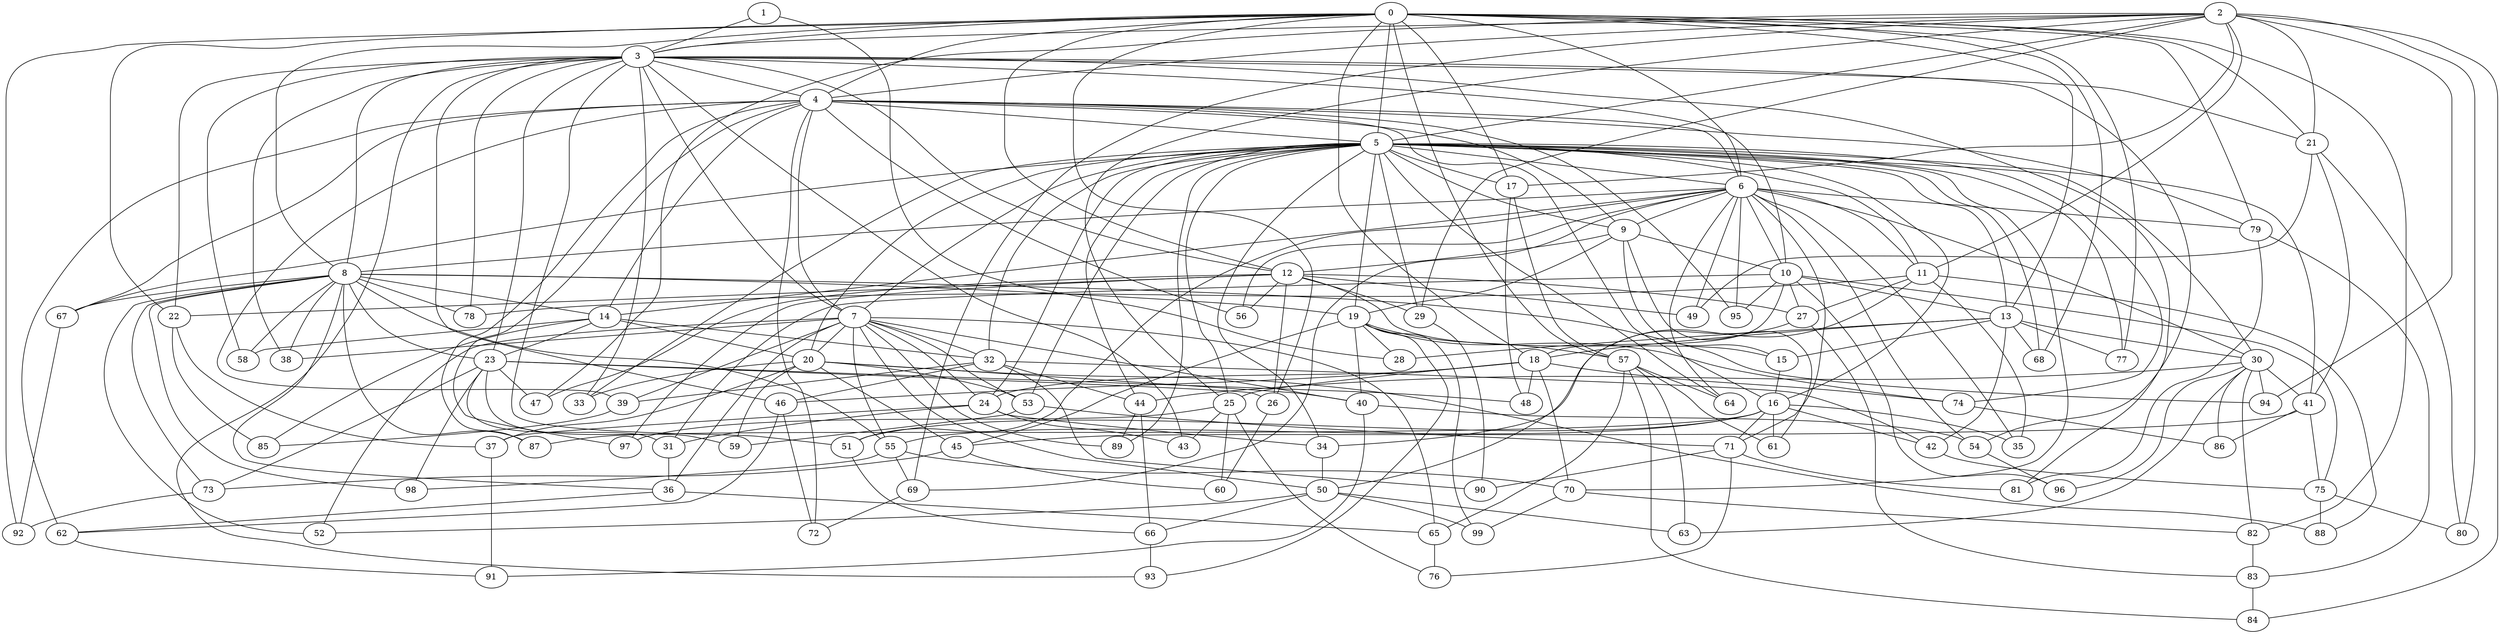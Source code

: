 strict graph "barabasi_albert_graph(100,3)" {
0;
1;
2;
3;
4;
5;
6;
7;
8;
9;
10;
11;
12;
13;
14;
15;
16;
17;
18;
19;
20;
21;
22;
23;
24;
25;
26;
27;
28;
29;
30;
31;
32;
33;
34;
35;
36;
37;
38;
39;
40;
41;
42;
43;
44;
45;
46;
47;
48;
49;
50;
51;
52;
53;
54;
55;
56;
57;
58;
59;
60;
61;
62;
63;
64;
65;
66;
67;
68;
69;
70;
71;
72;
73;
74;
75;
76;
77;
78;
79;
80;
81;
82;
83;
84;
85;
86;
87;
88;
89;
90;
91;
92;
93;
94;
95;
96;
97;
98;
99;
0 -- 68  [is_available=True, prob="0.368598315486"];
0 -- 3  [is_available=True, prob="0.322458645153"];
0 -- 4  [is_available=True, prob="0.0276247871118"];
0 -- 5  [is_available=True, prob="0.611641202373"];
0 -- 6  [is_available=True, prob="0.637787851246"];
0 -- 8  [is_available=True, prob="1.0"];
0 -- 82  [is_available=True, prob="0.575821735239"];
0 -- 12  [is_available=True, prob="0.0323474015285"];
0 -- 13  [is_available=True, prob="0.371589131363"];
0 -- 77  [is_available=True, prob="0.60080006241"];
0 -- 17  [is_available=True, prob="0.418787100074"];
0 -- 18  [is_available=True, prob="0.591877306276"];
0 -- 21  [is_available=True, prob="1.0"];
0 -- 22  [is_available=True, prob="0.739490531518"];
0 -- 57  [is_available=True, prob="0.754334252988"];
0 -- 26  [is_available=True, prob="0.477973744124"];
0 -- 79  [is_available=True, prob="0.542730650939"];
0 -- 92  [is_available=True, prob="0.818146308679"];
1 -- 3  [is_available=True, prob="1.0"];
1 -- 28  [is_available=True, prob="0.378598609715"];
2 -- 3  [is_available=True, prob="0.344781682735"];
2 -- 4  [is_available=True, prob="0.933748674124"];
2 -- 5  [is_available=True, prob="1.0"];
2 -- 11  [is_available=True, prob="1.0"];
2 -- 47  [is_available=True, prob="0.824198398066"];
2 -- 80  [is_available=True, prob="1.0"];
2 -- 17  [is_available=True, prob="0.028874314424"];
2 -- 84  [is_available=True, prob="0.545250296607"];
2 -- 21  [is_available=True, prob="0.475145639201"];
2 -- 25  [is_available=True, prob="0.954530917168"];
2 -- 29  [is_available=True, prob="1.0"];
2 -- 94  [is_available=True, prob="1.0"];
2 -- 69  [is_available=True, prob="0.715319088198"];
3 -- 4  [is_available=True, prob="0.642312613103"];
3 -- 33  [is_available=True, prob="0.774244382691"];
3 -- 38  [is_available=True, prob="0.774564180182"];
3 -- 7  [is_available=True, prob="1.0"];
3 -- 8  [is_available=True, prob="0.6569549454"];
3 -- 10  [is_available=True, prob="0.102204845849"];
3 -- 43  [is_available=True, prob="1.0"];
3 -- 12  [is_available=True, prob="0.781372699568"];
3 -- 46  [is_available=True, prob="0.116676686314"];
3 -- 93  [is_available=True, prob="0.149883316729"];
3 -- 81  [is_available=True, prob="0.815598200056"];
3 -- 51  [is_available=True, prob="0.121677281289"];
3 -- 21  [is_available=True, prob="0.836829231442"];
3 -- 22  [is_available=True, prob="0.453754573731"];
3 -- 23  [is_available=True, prob="0.0900152628608"];
3 -- 58  [is_available=True, prob="0.67359749131"];
3 -- 54  [is_available=True, prob="1.0"];
3 -- 78  [is_available=True, prob="0.464025994253"];
4 -- 97  [is_available=True, prob="1.0"];
4 -- 5  [is_available=True, prob="0.681124033729"];
4 -- 6  [is_available=True, prob="1.0"];
4 -- 7  [is_available=True, prob="1.0"];
4 -- 72  [is_available=True, prob="0.116120756875"];
4 -- 9  [is_available=True, prob="0.840852710513"];
4 -- 39  [is_available=True, prob="0.49078611985"];
4 -- 14  [is_available=True, prob="0.261736179971"];
4 -- 79  [is_available=True, prob="0.286664810499"];
4 -- 16  [is_available=True, prob="1.0"];
4 -- 67  [is_available=True, prob="0.671458457967"];
4 -- 87  [is_available=True, prob="1.0"];
4 -- 56  [is_available=True, prob="0.567838659202"];
4 -- 62  [is_available=True, prob="0.892743067206"];
4 -- 95  [is_available=True, prob="0.0914250742266"];
5 -- 6  [is_available=True, prob="0.953928855383"];
5 -- 7  [is_available=True, prob="1.0"];
5 -- 9  [is_available=True, prob="0.398070324666"];
5 -- 11  [is_available=True, prob="0.45242977559"];
5 -- 13  [is_available=True, prob="0.544958173583"];
5 -- 16  [is_available=True, prob="0.677550016615"];
5 -- 17  [is_available=True, prob="1.0"];
5 -- 19  [is_available=True, prob="1.0"];
5 -- 20  [is_available=True, prob="0.609296316635"];
5 -- 24  [is_available=True, prob="0.230666194455"];
5 -- 25  [is_available=True, prob="0.621486667764"];
5 -- 29  [is_available=True, prob="0.22771187339"];
5 -- 30  [is_available=True, prob="0.78264931138"];
5 -- 32  [is_available=True, prob="1.0"];
5 -- 33  [is_available=True, prob="1.0"];
5 -- 34  [is_available=True, prob="0.325791379026"];
5 -- 41  [is_available=True, prob="0.574498934268"];
5 -- 44  [is_available=True, prob="0.423227582317"];
5 -- 53  [is_available=True, prob="0.818607579728"];
5 -- 64  [is_available=True, prob="1.0"];
5 -- 67  [is_available=True, prob="0.286829314815"];
5 -- 68  [is_available=True, prob="0.294172745239"];
5 -- 70  [is_available=True, prob="1.0"];
5 -- 74  [is_available=True, prob="1.0"];
5 -- 77  [is_available=True, prob="0.422795473785"];
5 -- 89  [is_available=True, prob="0.77327951286"];
6 -- 64  [is_available=True, prob="0.143431680507"];
6 -- 35  [is_available=True, prob="0.068710922718"];
6 -- 71  [is_available=True, prob="1.0"];
6 -- 8  [is_available=True, prob="0.277481759493"];
6 -- 9  [is_available=True, prob="0.344954497242"];
6 -- 10  [is_available=True, prob="1.0"];
6 -- 11  [is_available=True, prob="1.0"];
6 -- 14  [is_available=True, prob="0.356787252559"];
6 -- 79  [is_available=True, prob="0.503826183471"];
6 -- 49  [is_available=True, prob="1.0"];
6 -- 51  [is_available=True, prob="1.0"];
6 -- 54  [is_available=True, prob="1.0"];
6 -- 56  [is_available=True, prob="1.0"];
6 -- 95  [is_available=True, prob="1.0"];
6 -- 30  [is_available=True, prob="0.555326995176"];
6 -- 69  [is_available=True, prob="1.0"];
7 -- 32  [is_available=True, prob="0.138176535649"];
7 -- 65  [is_available=True, prob="0.446341714157"];
7 -- 38  [is_available=True, prob="0.392749620385"];
7 -- 39  [is_available=True, prob="0.363177307797"];
7 -- 40  [is_available=True, prob="1.0"];
7 -- 50  [is_available=True, prob="0.184790119005"];
7 -- 20  [is_available=True, prob="0.966683697489"];
7 -- 53  [is_available=True, prob="0.35471283093"];
7 -- 89  [is_available=True, prob="1.0"];
7 -- 55  [is_available=True, prob="0.174302642528"];
7 -- 24  [is_available=True, prob="0.258483810254"];
7 -- 36  [is_available=True, prob="0.0735093443708"];
7 -- 52  [is_available=True, prob="1.0"];
8 -- 67  [is_available=True, prob="0.0306557048988"];
8 -- 36  [is_available=True, prob="0.254634230699"];
8 -- 38  [is_available=True, prob="0.853441609658"];
8 -- 73  [is_available=True, prob="0.49191257461"];
8 -- 55  [is_available=True, prob="1.0"];
8 -- 98  [is_available=True, prob="1.0"];
8 -- 14  [is_available=True, prob="0.552992859362"];
8 -- 87  [is_available=True, prob="0.999992389909"];
8 -- 19  [is_available=True, prob="0.133062770496"];
8 -- 52  [is_available=True, prob="0.593714871912"];
8 -- 78  [is_available=True, prob="0.761537683799"];
8 -- 23  [is_available=True, prob="0.763172652668"];
8 -- 58  [is_available=True, prob="0.892741273024"];
8 -- 94  [is_available=True, prob="0.93240893429"];
9 -- 10  [is_available=True, prob="1.0"];
9 -- 12  [is_available=True, prob="0.176921762488"];
9 -- 15  [is_available=True, prob="1.0"];
9 -- 19  [is_available=True, prob="0.297041339698"];
9 -- 61  [is_available=True, prob="0.718595095771"];
10 -- 96  [is_available=True, prob="0.464900095831"];
10 -- 95  [is_available=True, prob="1.0"];
10 -- 75  [is_available=True, prob="0.892024126922"];
10 -- 13  [is_available=True, prob="0.550091318886"];
10 -- 18  [is_available=True, prob="1.0"];
10 -- 27  [is_available=True, prob="1.0"];
10 -- 31  [is_available=True, prob="0.357229740492"];
11 -- 34  [is_available=True, prob="0.795290078517"];
11 -- 35  [is_available=True, prob="0.184456235129"];
11 -- 78  [is_available=True, prob="0.344381290058"];
11 -- 88  [is_available=True, prob="0.115573856267"];
11 -- 27  [is_available=True, prob="0.595205517634"];
12 -- 97  [is_available=True, prob="0.413150246351"];
12 -- 47  [is_available=True, prob="0.999930854774"];
12 -- 15  [is_available=True, prob="0.26973224689"];
12 -- 49  [is_available=True, prob="0.668997995767"];
12 -- 22  [is_available=True, prob="0.858074388765"];
12 -- 56  [is_available=True, prob="0.577568583656"];
12 -- 26  [is_available=True, prob="0.799973145442"];
12 -- 27  [is_available=True, prob="0.311796573996"];
12 -- 29  [is_available=True, prob="0.626838650813"];
13 -- 68  [is_available=True, prob="0.388263944184"];
13 -- 77  [is_available=True, prob="1.0"];
13 -- 15  [is_available=True, prob="0.126255529663"];
13 -- 18  [is_available=True, prob="0.95599553911"];
13 -- 28  [is_available=True, prob="0.464644886955"];
13 -- 42  [is_available=True, prob="0.0588752138087"];
13 -- 30  [is_available=True, prob="0.559259725848"];
14 -- 32  [is_available=True, prob="1.0"];
14 -- 20  [is_available=True, prob="1.0"];
14 -- 85  [is_available=True, prob="0.8915405555"];
14 -- 23  [is_available=True, prob="1.0"];
14 -- 58  [is_available=True, prob="0.040283382171"];
15 -- 16  [is_available=True, prob="0.374765272327"];
16 -- 35  [is_available=True, prob="0.902490695743"];
16 -- 71  [is_available=True, prob="1.0"];
16 -- 42  [is_available=True, prob="0.958877398821"];
16 -- 87  [is_available=True, prob="1.0"];
16 -- 51  [is_available=True, prob="1.0"];
16 -- 55  [is_available=True, prob="0.460176754326"];
16 -- 61  [is_available=True, prob="0.334426713251"];
17 -- 48  [is_available=True, prob="0.710729574022"];
17 -- 57  [is_available=True, prob="1.0"];
18 -- 70  [is_available=True, prob="0.371642762248"];
18 -- 46  [is_available=True, prob="0.317442618358"];
18 -- 48  [is_available=True, prob="1.0"];
18 -- 24  [is_available=True, prob="0.446521623722"];
18 -- 25  [is_available=True, prob="1.0"];
18 -- 74  [is_available=True, prob="0.2736108326"];
19 -- 99  [is_available=True, prob="0.754118583138"];
19 -- 74  [is_available=True, prob="0.772661738982"];
19 -- 45  [is_available=True, prob="0.810302714169"];
19 -- 40  [is_available=True, prob="0.166726021666"];
19 -- 57  [is_available=True, prob="0.180044344417"];
19 -- 28  [is_available=True, prob="1.0"];
19 -- 93  [is_available=True, prob="0.939558640396"];
20 -- 33  [is_available=True, prob="0.639294127869"];
20 -- 37  [is_available=True, prob="0.275923749862"];
20 -- 40  [is_available=True, prob="1.0"];
20 -- 45  [is_available=True, prob="1.0"];
20 -- 53  [is_available=True, prob="0.070142202845"];
20 -- 88  [is_available=True, prob="0.201693690192"];
20 -- 59  [is_available=True, prob="0.992925466663"];
21 -- 41  [is_available=True, prob="0.0654203951666"];
21 -- 80  [is_available=True, prob="0.101099167298"];
21 -- 49  [is_available=True, prob="1.0"];
22 -- 37  [is_available=True, prob="0.0483884311212"];
22 -- 85  [is_available=True, prob="0.349714869215"];
23 -- 98  [is_available=True, prob="0.0615405109548"];
23 -- 73  [is_available=True, prob="0.635690974891"];
23 -- 47  [is_available=True, prob="0.284139012099"];
23 -- 48  [is_available=True, prob="1.0"];
23 -- 26  [is_available=True, prob="1.0"];
23 -- 59  [is_available=True, prob="0.640238552531"];
23 -- 31  [is_available=True, prob="0.601107370416"];
24 -- 34  [is_available=True, prob="0.324230105402"];
24 -- 37  [is_available=True, prob="0.0167385424326"];
24 -- 43  [is_available=True, prob="0.317490650556"];
24 -- 31  [is_available=True, prob="0.244004434366"];
25 -- 97  [is_available=True, prob="0.809078482097"];
25 -- 43  [is_available=True, prob="0.0760161482354"];
25 -- 76  [is_available=True, prob="0.96527726628"];
25 -- 60  [is_available=True, prob="0.946331789009"];
26 -- 60  [is_available=True, prob="0.692777905764"];
27 -- 83  [is_available=True, prob="0.73347922455"];
27 -- 50  [is_available=True, prob="1.0"];
29 -- 90  [is_available=True, prob="0.599179452205"];
30 -- 96  [is_available=True, prob="0.370663101133"];
30 -- 41  [is_available=True, prob="0.889431309782"];
30 -- 44  [is_available=True, prob="0.874635151405"];
30 -- 82  [is_available=True, prob="0.788608878642"];
30 -- 86  [is_available=True, prob="0.502646974088"];
30 -- 94  [is_available=True, prob="0.590183298477"];
30 -- 63  [is_available=True, prob="0.593099704734"];
31 -- 36  [is_available=True, prob="0.361964861648"];
32 -- 39  [is_available=True, prob="0.691307433801"];
32 -- 42  [is_available=True, prob="0.961167446918"];
32 -- 44  [is_available=True, prob="1.0"];
32 -- 46  [is_available=True, prob="0.516445093494"];
32 -- 90  [is_available=True, prob="0.505259023964"];
34 -- 50  [is_available=True, prob="0.132306429731"];
36 -- 65  [is_available=True, prob="0.838712925304"];
36 -- 62  [is_available=True, prob="0.0598076931302"];
37 -- 91  [is_available=True, prob="0.859707572358"];
39 -- 85  [is_available=True, prob="0.50783183622"];
40 -- 91  [is_available=True, prob="1.0"];
40 -- 54  [is_available=True, prob="0.468045857127"];
41 -- 75  [is_available=True, prob="0.904318000442"];
41 -- 45  [is_available=True, prob="1.0"];
41 -- 86  [is_available=True, prob="0.492805701556"];
42 -- 75  [is_available=True, prob="0.400719899622"];
44 -- 89  [is_available=True, prob="0.280446975344"];
44 -- 66  [is_available=True, prob="0.446187856491"];
45 -- 73  [is_available=True, prob="1.0"];
45 -- 60  [is_available=True, prob="1.0"];
46 -- 72  [is_available=True, prob="0.517042378337"];
46 -- 62  [is_available=True, prob="0.199361609775"];
50 -- 99  [is_available=True, prob="0.00674464598924"];
50 -- 66  [is_available=True, prob="1.0"];
50 -- 52  [is_available=True, prob="1.0"];
50 -- 63  [is_available=True, prob="0.86699781166"];
51 -- 66  [is_available=True, prob="1.0"];
53 -- 71  [is_available=True, prob="1.0"];
53 -- 59  [is_available=True, prob="1.0"];
54 -- 96  [is_available=True, prob="0.648126966332"];
55 -- 98  [is_available=True, prob="0.602532151567"];
55 -- 69  [is_available=True, prob="0.0279378487855"];
55 -- 70  [is_available=True, prob="0.748306318379"];
57 -- 64  [is_available=True, prob="0.0270678227042"];
57 -- 65  [is_available=True, prob="1.0"];
57 -- 84  [is_available=True, prob="1.0"];
57 -- 61  [is_available=True, prob="0.515035182939"];
57 -- 63  [is_available=True, prob="0.43319239483"];
62 -- 91  [is_available=True, prob="0.231340974048"];
65 -- 76  [is_available=True, prob="1.0"];
66 -- 93  [is_available=True, prob="0.344852177013"];
67 -- 92  [is_available=True, prob="0.422439942613"];
69 -- 72  [is_available=True, prob="0.671404557522"];
70 -- 99  [is_available=True, prob="0.249037864457"];
70 -- 82  [is_available=True, prob="0.806126101593"];
71 -- 76  [is_available=True, prob="0.729473245907"];
71 -- 81  [is_available=True, prob="1.0"];
71 -- 90  [is_available=True, prob="1.0"];
73 -- 92  [is_available=True, prob="1.0"];
74 -- 86  [is_available=True, prob="0.749821024798"];
75 -- 80  [is_available=True, prob="0.99773490095"];
75 -- 88  [is_available=True, prob="0.692853492249"];
79 -- 81  [is_available=True, prob="1.0"];
79 -- 83  [is_available=True, prob="0.00297624708469"];
82 -- 83  [is_available=True, prob="0.819530722566"];
83 -- 84  [is_available=True, prob="0.230852000046"];
}

